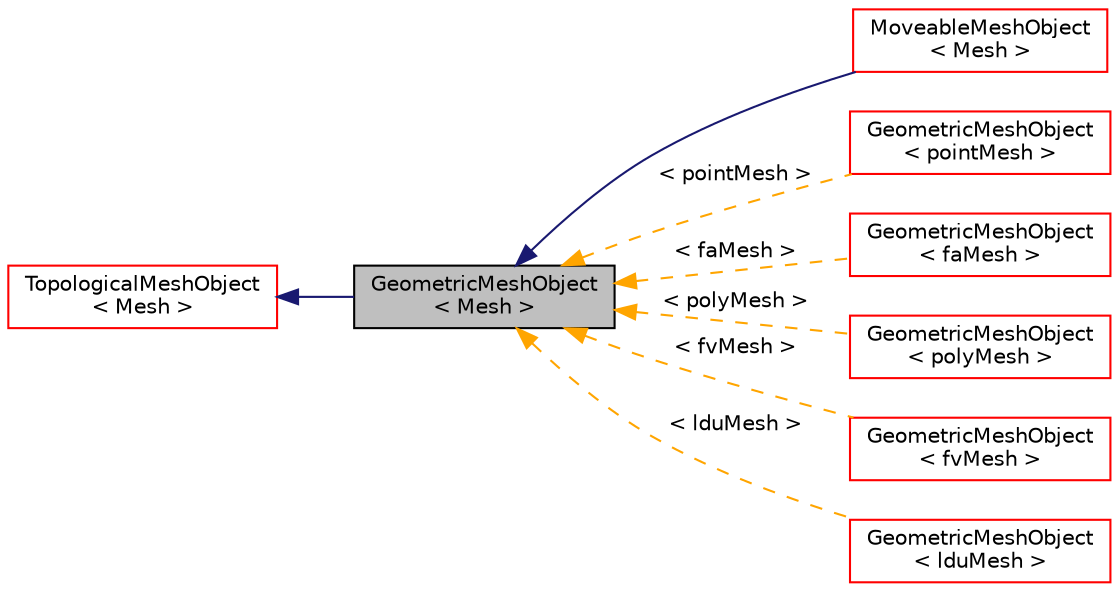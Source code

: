 digraph "GeometricMeshObject&lt; Mesh &gt;"
{
  bgcolor="transparent";
  edge [fontname="Helvetica",fontsize="10",labelfontname="Helvetica",labelfontsize="10"];
  node [fontname="Helvetica",fontsize="10",shape=record];
  rankdir="LR";
  Node1 [label="GeometricMeshObject\l\< Mesh \>",height=0.2,width=0.4,color="black", fillcolor="grey75", style="filled" fontcolor="black"];
  Node2 -> Node1 [dir="back",color="midnightblue",fontsize="10",style="solid",fontname="Helvetica"];
  Node2 [label="TopologicalMeshObject\l\< Mesh \>",height=0.2,width=0.4,color="red",URL="$classFoam_1_1TopologicalMeshObject.html"];
  Node1 -> Node3 [dir="back",color="midnightblue",fontsize="10",style="solid",fontname="Helvetica"];
  Node3 [label="MoveableMeshObject\l\< Mesh \>",height=0.2,width=0.4,color="red",URL="$classFoam_1_1MoveableMeshObject.html"];
  Node1 -> Node4 [dir="back",color="orange",fontsize="10",style="dashed",label=" \< pointMesh \>" ,fontname="Helvetica"];
  Node4 [label="GeometricMeshObject\l\< pointMesh \>",height=0.2,width=0.4,color="red",URL="$classFoam_1_1GeometricMeshObject.html"];
  Node1 -> Node5 [dir="back",color="orange",fontsize="10",style="dashed",label=" \< faMesh \>" ,fontname="Helvetica"];
  Node5 [label="GeometricMeshObject\l\< faMesh \>",height=0.2,width=0.4,color="red",URL="$classFoam_1_1GeometricMeshObject.html"];
  Node1 -> Node6 [dir="back",color="orange",fontsize="10",style="dashed",label=" \< polyMesh \>" ,fontname="Helvetica"];
  Node6 [label="GeometricMeshObject\l\< polyMesh \>",height=0.2,width=0.4,color="red",URL="$classFoam_1_1GeometricMeshObject.html"];
  Node1 -> Node7 [dir="back",color="orange",fontsize="10",style="dashed",label=" \< fvMesh \>" ,fontname="Helvetica"];
  Node7 [label="GeometricMeshObject\l\< fvMesh \>",height=0.2,width=0.4,color="red",URL="$classFoam_1_1GeometricMeshObject.html"];
  Node1 -> Node8 [dir="back",color="orange",fontsize="10",style="dashed",label=" \< lduMesh \>" ,fontname="Helvetica"];
  Node8 [label="GeometricMeshObject\l\< lduMesh \>",height=0.2,width=0.4,color="red",URL="$classFoam_1_1GeometricMeshObject.html"];
}
